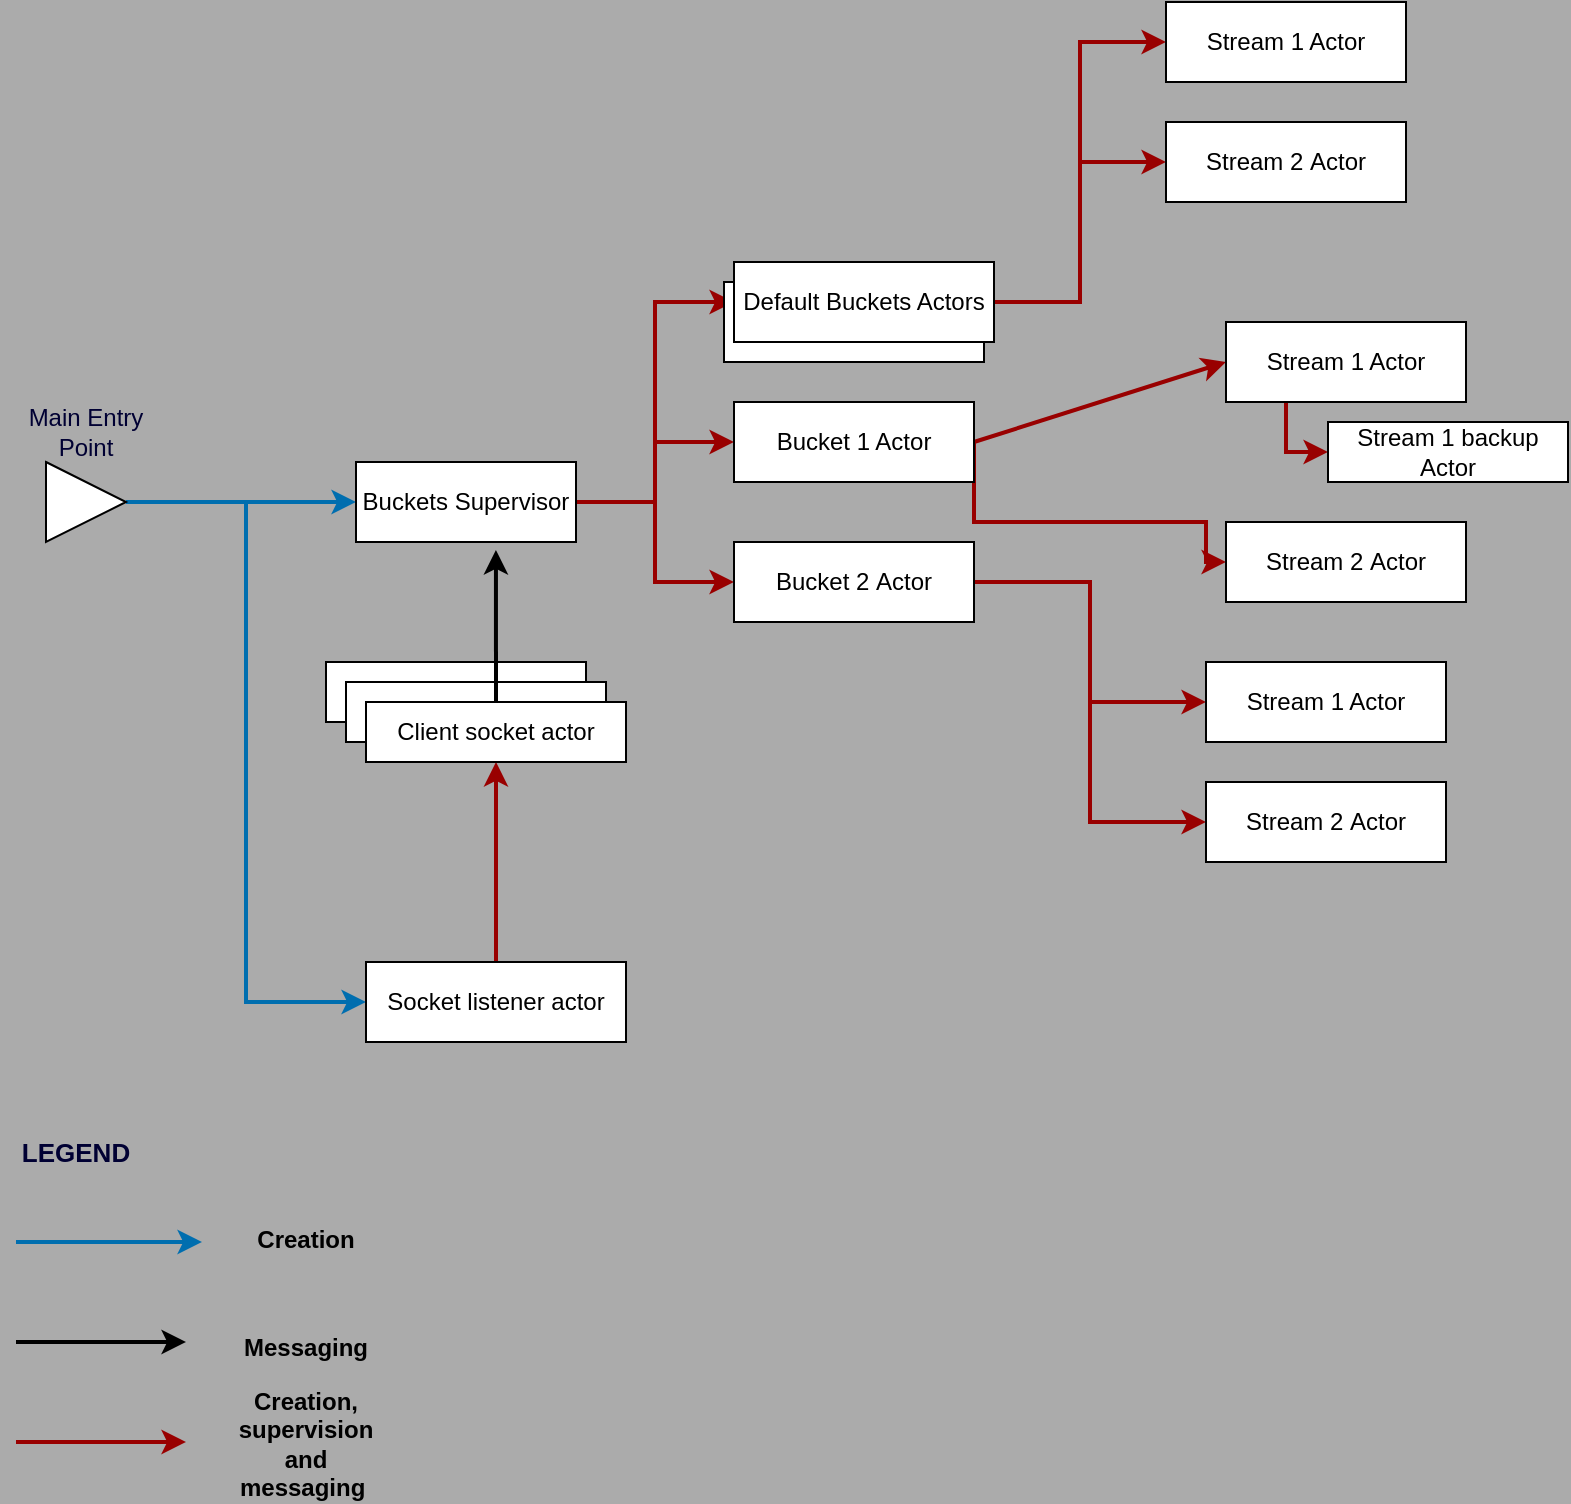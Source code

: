 <mxfile version="21.7.5" type="device">
  <diagram name="Page-1" id="FKYXNkp2JkVrQuyUJ2H_">
    <mxGraphModel dx="1434" dy="833" grid="1" gridSize="10" guides="1" tooltips="1" connect="1" arrows="1" fold="1" page="1" pageScale="1" pageWidth="850" pageHeight="1100" background="#ABABAB" math="0" shadow="0">
      <root>
        <mxCell id="0" />
        <mxCell id="1" parent="0" />
        <mxCell id="o_dSBUGspZbCZea4BZa2-9" style="edgeStyle=orthogonalEdgeStyle;rounded=0;orthogonalLoop=1;jettySize=auto;html=1;exitX=1;exitY=0.5;exitDx=0;exitDy=0;entryX=0;entryY=0.5;entryDx=0;entryDy=0;strokeWidth=2;strokeColor=#006EAF;fillColor=#1ba1e2;" parent="1" source="o_dSBUGspZbCZea4BZa2-1" target="o_dSBUGspZbCZea4BZa2-5" edge="1">
          <mxGeometry relative="1" as="geometry" />
        </mxCell>
        <mxCell id="o_dSBUGspZbCZea4BZa2-10" style="edgeStyle=orthogonalEdgeStyle;rounded=0;orthogonalLoop=1;jettySize=auto;html=1;exitX=1;exitY=0.5;exitDx=0;exitDy=0;entryX=0;entryY=0.5;entryDx=0;entryDy=0;strokeWidth=2;strokeColor=#006EAF;fillColor=#1ba1e2;" parent="1" source="o_dSBUGspZbCZea4BZa2-1" target="o_dSBUGspZbCZea4BZa2-6" edge="1">
          <mxGeometry relative="1" as="geometry" />
        </mxCell>
        <mxCell id="o_dSBUGspZbCZea4BZa2-1" value="" style="triangle;whiteSpace=wrap;html=1;" parent="1" vertex="1">
          <mxGeometry x="80" y="310" width="40" height="40" as="geometry" />
        </mxCell>
        <mxCell id="o_dSBUGspZbCZea4BZa2-2" value="Main Entry Point" style="text;html=1;align=center;verticalAlign=middle;whiteSpace=wrap;rounded=0;fontColor=#000033;" parent="1" vertex="1">
          <mxGeometry x="65" y="280" width="70" height="30" as="geometry" />
        </mxCell>
        <mxCell id="o_dSBUGspZbCZea4BZa2-16" style="edgeStyle=orthogonalEdgeStyle;rounded=0;orthogonalLoop=1;jettySize=auto;html=1;exitX=1;exitY=0.5;exitDx=0;exitDy=0;fillColor=#a20025;strokeColor=#990000;fontSize=12;strokeWidth=2;entryX=0;entryY=0.5;entryDx=0;entryDy=0;" parent="1" source="o_dSBUGspZbCZea4BZa2-20" target="o_dSBUGspZbCZea4BZa2-15" edge="1">
          <mxGeometry relative="1" as="geometry">
            <mxPoint x="320" y="220" as="sourcePoint" />
            <Array as="points">
              <mxPoint x="544" y="340" />
              <mxPoint x="660" y="340" />
            </Array>
          </mxGeometry>
        </mxCell>
        <mxCell id="iFhhm7Zu1a7hrqGpjYVN-1" style="edgeStyle=orthogonalEdgeStyle;rounded=0;orthogonalLoop=1;jettySize=auto;html=1;exitX=1;exitY=0.5;exitDx=0;exitDy=0;fontSize=12;strokeColor=#990000;strokeWidth=2;" parent="1" source="o_dSBUGspZbCZea4BZa2-5" target="o_dSBUGspZbCZea4BZa2-20" edge="1">
          <mxGeometry relative="1" as="geometry" />
        </mxCell>
        <mxCell id="iFhhm7Zu1a7hrqGpjYVN-2" style="edgeStyle=orthogonalEdgeStyle;rounded=0;orthogonalLoop=1;jettySize=auto;html=1;exitX=1;exitY=0.5;exitDx=0;exitDy=0;fontSize=12;strokeColor=#990000;strokeWidth=2;" parent="1" source="o_dSBUGspZbCZea4BZa2-5" target="o_dSBUGspZbCZea4BZa2-21" edge="1">
          <mxGeometry relative="1" as="geometry" />
        </mxCell>
        <mxCell id="iFhhm7Zu1a7hrqGpjYVN-5" style="edgeStyle=orthogonalEdgeStyle;rounded=0;orthogonalLoop=1;jettySize=auto;html=1;exitX=1;exitY=0.5;exitDx=0;exitDy=0;entryX=0;entryY=0.5;entryDx=0;entryDy=0;fontSize=12;strokeColor=#990000;strokeWidth=2;" parent="1" source="o_dSBUGspZbCZea4BZa2-5" target="iFhhm7Zu1a7hrqGpjYVN-4" edge="1">
          <mxGeometry relative="1" as="geometry" />
        </mxCell>
        <mxCell id="o_dSBUGspZbCZea4BZa2-5" value="Buckets Supervisor" style="rounded=0;whiteSpace=wrap;html=1;" parent="1" vertex="1">
          <mxGeometry x="235" y="310" width="110" height="40" as="geometry" />
        </mxCell>
        <mxCell id="cVJKMFFWYSYcRrzrft1k-4" style="edgeStyle=orthogonalEdgeStyle;rounded=0;orthogonalLoop=1;jettySize=auto;html=1;entryX=0.5;entryY=1;entryDx=0;entryDy=0;fontSize=12;strokeColor=#990000;strokeWidth=2;" parent="1" source="o_dSBUGspZbCZea4BZa2-6" target="cVJKMFFWYSYcRrzrft1k-3" edge="1">
          <mxGeometry relative="1" as="geometry" />
        </mxCell>
        <mxCell id="o_dSBUGspZbCZea4BZa2-6" value="Socket listener actor" style="rounded=0;whiteSpace=wrap;html=1;" parent="1" vertex="1">
          <mxGeometry x="240" y="560" width="130" height="40" as="geometry" />
        </mxCell>
        <mxCell id="o_dSBUGspZbCZea4BZa2-13" value="" style="endArrow=classic;html=1;rounded=0;exitX=1;exitY=0.5;exitDx=0;exitDy=0;entryX=0;entryY=0.5;entryDx=0;entryDy=0;fillColor=#a20025;strokeColor=#990000;fontSize=12;strokeWidth=2;" parent="1" source="o_dSBUGspZbCZea4BZa2-20" target="o_dSBUGspZbCZea4BZa2-14" edge="1">
          <mxGeometry width="50" height="50" relative="1" as="geometry">
            <mxPoint x="320" y="220" as="sourcePoint" />
            <mxPoint x="380" y="160" as="targetPoint" />
          </mxGeometry>
        </mxCell>
        <mxCell id="fxBXvjVRehnlm4PpmVWr-2" style="edgeStyle=orthogonalEdgeStyle;rounded=0;orthogonalLoop=1;jettySize=auto;html=1;exitX=0.25;exitY=1;exitDx=0;exitDy=0;entryX=0;entryY=0.5;entryDx=0;entryDy=0;fontSize=12;strokeColor=#990000;fillColor=#a20025;strokeWidth=2;" edge="1" parent="1" source="o_dSBUGspZbCZea4BZa2-14" target="fxBXvjVRehnlm4PpmVWr-1">
          <mxGeometry relative="1" as="geometry">
            <Array as="points">
              <mxPoint x="700" y="305" />
            </Array>
          </mxGeometry>
        </mxCell>
        <mxCell id="o_dSBUGspZbCZea4BZa2-14" value="Stream 1 Actor" style="rounded=0;whiteSpace=wrap;html=1;" parent="1" vertex="1">
          <mxGeometry x="670" y="240" width="120" height="40" as="geometry" />
        </mxCell>
        <mxCell id="o_dSBUGspZbCZea4BZa2-15" value="Stream 2&amp;nbsp;Actor" style="rounded=0;whiteSpace=wrap;html=1;" parent="1" vertex="1">
          <mxGeometry x="670" y="340" width="120" height="40" as="geometry" />
        </mxCell>
        <mxCell id="o_dSBUGspZbCZea4BZa2-20" value="Bucket 1 Actor" style="rounded=0;whiteSpace=wrap;html=1;" parent="1" vertex="1">
          <mxGeometry x="424" y="280" width="120" height="40" as="geometry" />
        </mxCell>
        <mxCell id="iFhhm7Zu1a7hrqGpjYVN-13" style="edgeStyle=orthogonalEdgeStyle;rounded=0;orthogonalLoop=1;jettySize=auto;html=1;exitX=1;exitY=0.5;exitDx=0;exitDy=0;entryX=0;entryY=0.5;entryDx=0;entryDy=0;fontSize=12;strokeColor=#990000;strokeWidth=2;" parent="1" source="o_dSBUGspZbCZea4BZa2-21" target="iFhhm7Zu1a7hrqGpjYVN-10" edge="1">
          <mxGeometry relative="1" as="geometry" />
        </mxCell>
        <mxCell id="iFhhm7Zu1a7hrqGpjYVN-14" style="edgeStyle=orthogonalEdgeStyle;rounded=0;orthogonalLoop=1;jettySize=auto;html=1;exitX=1;exitY=0.5;exitDx=0;exitDy=0;entryX=0;entryY=0.5;entryDx=0;entryDy=0;fontSize=12;strokeColor=#990000;strokeWidth=2;" parent="1" source="o_dSBUGspZbCZea4BZa2-21" target="iFhhm7Zu1a7hrqGpjYVN-11" edge="1">
          <mxGeometry relative="1" as="geometry" />
        </mxCell>
        <mxCell id="o_dSBUGspZbCZea4BZa2-21" value="Bucket 2&amp;nbsp;Actor" style="rounded=0;whiteSpace=wrap;html=1;" parent="1" vertex="1">
          <mxGeometry x="424" y="350" width="120" height="40" as="geometry" />
        </mxCell>
        <mxCell id="o_dSBUGspZbCZea4BZa2-26" style="edgeStyle=orthogonalEdgeStyle;rounded=0;orthogonalLoop=1;jettySize=auto;html=1;exitX=1;exitY=0.5;exitDx=0;exitDy=0;entryX=0;entryY=0.5;entryDx=0;entryDy=0;strokeWidth=2;strokeColor=#006EAF;fillColor=#1ba1e2;" parent="1" edge="1">
          <mxGeometry relative="1" as="geometry">
            <mxPoint x="65" y="700" as="sourcePoint" />
            <mxPoint x="158" y="700" as="targetPoint" />
          </mxGeometry>
        </mxCell>
        <mxCell id="o_dSBUGspZbCZea4BZa2-27" value="LEGEND" style="text;html=1;align=center;verticalAlign=middle;whiteSpace=wrap;rounded=0;fontColor=#000033;fontSize=13;fontStyle=1" parent="1" vertex="1">
          <mxGeometry x="65" y="640" width="60" height="30" as="geometry" />
        </mxCell>
        <mxCell id="o_dSBUGspZbCZea4BZa2-28" value="Creation" style="text;html=1;strokeColor=none;fillColor=none;align=center;verticalAlign=middle;whiteSpace=wrap;rounded=0;fontColor=#000000;fontStyle=1" parent="1" vertex="1">
          <mxGeometry x="180" y="684" width="60" height="30" as="geometry" />
        </mxCell>
        <mxCell id="o_dSBUGspZbCZea4BZa2-29" value="" style="endArrow=classic;html=1;rounded=0;strokeWidth=2;strokeColor=#000000;" parent="1" edge="1">
          <mxGeometry width="50" height="50" relative="1" as="geometry">
            <mxPoint x="65" y="750" as="sourcePoint" />
            <mxPoint x="150" y="750" as="targetPoint" />
          </mxGeometry>
        </mxCell>
        <mxCell id="o_dSBUGspZbCZea4BZa2-30" value="Messaging" style="text;html=1;strokeColor=none;fillColor=none;align=center;verticalAlign=middle;whiteSpace=wrap;rounded=0;fontColor=#000000;fontStyle=1" parent="1" vertex="1">
          <mxGeometry x="180" y="738" width="60" height="30" as="geometry" />
        </mxCell>
        <mxCell id="o_dSBUGspZbCZea4BZa2-31" value="" style="endArrow=classic;html=1;rounded=0;exitX=1;exitY=0.5;exitDx=0;exitDy=0;strokeColor=#990000;fontSize=12;strokeWidth=2;" parent="1" edge="1">
          <mxGeometry width="50" height="50" relative="1" as="geometry">
            <mxPoint x="65" y="800" as="sourcePoint" />
            <mxPoint x="150" y="800" as="targetPoint" />
          </mxGeometry>
        </mxCell>
        <mxCell id="o_dSBUGspZbCZea4BZa2-32" value="Creation, supervision and messaging&amp;nbsp;" style="text;html=1;strokeColor=none;fillColor=none;align=center;verticalAlign=middle;whiteSpace=wrap;rounded=0;fontColor=#000000;fontStyle=1" parent="1" vertex="1">
          <mxGeometry x="170" y="786" width="80" height="30" as="geometry" />
        </mxCell>
        <mxCell id="iFhhm7Zu1a7hrqGpjYVN-3" value="Bucket 2&amp;nbsp;Actor" style="rounded=0;whiteSpace=wrap;html=1;" parent="1" vertex="1">
          <mxGeometry x="419" y="220" width="130" height="40" as="geometry" />
        </mxCell>
        <mxCell id="iFhhm7Zu1a7hrqGpjYVN-8" style="edgeStyle=orthogonalEdgeStyle;rounded=0;orthogonalLoop=1;jettySize=auto;html=1;exitX=1;exitY=0.5;exitDx=0;exitDy=0;entryX=0;entryY=0.5;entryDx=0;entryDy=0;fillColor=#a20025;strokeColor=#990000;strokeWidth=2;fontSize=12;" parent="1" source="iFhhm7Zu1a7hrqGpjYVN-4" target="iFhhm7Zu1a7hrqGpjYVN-6" edge="1">
          <mxGeometry relative="1" as="geometry" />
        </mxCell>
        <mxCell id="iFhhm7Zu1a7hrqGpjYVN-9" style="edgeStyle=orthogonalEdgeStyle;rounded=0;orthogonalLoop=1;jettySize=auto;html=1;exitX=1;exitY=0.5;exitDx=0;exitDy=0;entryX=0;entryY=0.5;entryDx=0;entryDy=0;fillColor=#a20025;strokeColor=#990000;strokeWidth=2;fontSize=12;" parent="1" source="iFhhm7Zu1a7hrqGpjYVN-4" target="iFhhm7Zu1a7hrqGpjYVN-7" edge="1">
          <mxGeometry relative="1" as="geometry" />
        </mxCell>
        <mxCell id="iFhhm7Zu1a7hrqGpjYVN-4" value="Default Buckets Actors" style="rounded=0;whiteSpace=wrap;html=1;" parent="1" vertex="1">
          <mxGeometry x="424" y="210" width="130" height="40" as="geometry" />
        </mxCell>
        <mxCell id="iFhhm7Zu1a7hrqGpjYVN-6" value="Stream 1 Actor" style="rounded=0;whiteSpace=wrap;html=1;" parent="1" vertex="1">
          <mxGeometry x="640" y="80" width="120" height="40" as="geometry" />
        </mxCell>
        <mxCell id="iFhhm7Zu1a7hrqGpjYVN-7" value="Stream 2&amp;nbsp;Actor" style="rounded=0;whiteSpace=wrap;html=1;" parent="1" vertex="1">
          <mxGeometry x="640" y="140" width="120" height="40" as="geometry" />
        </mxCell>
        <mxCell id="iFhhm7Zu1a7hrqGpjYVN-10" value="Stream 1 Actor" style="rounded=0;whiteSpace=wrap;html=1;" parent="1" vertex="1">
          <mxGeometry x="660" y="410" width="120" height="40" as="geometry" />
        </mxCell>
        <mxCell id="iFhhm7Zu1a7hrqGpjYVN-11" value="Stream 2&amp;nbsp;Actor" style="rounded=0;whiteSpace=wrap;html=1;" parent="1" vertex="1">
          <mxGeometry x="660" y="470" width="120" height="40" as="geometry" />
        </mxCell>
        <mxCell id="cVJKMFFWYSYcRrzrft1k-8" value="" style="group" parent="1" vertex="1" connectable="0">
          <mxGeometry x="220" y="410" width="150" height="50" as="geometry" />
        </mxCell>
        <mxCell id="cVJKMFFWYSYcRrzrft1k-1" value="Client socket actor" style="rounded=0;whiteSpace=wrap;html=1;movable=1;resizable=1;rotatable=1;deletable=1;editable=1;locked=0;connectable=1;" parent="cVJKMFFWYSYcRrzrft1k-8" vertex="1">
          <mxGeometry width="130" height="30" as="geometry" />
        </mxCell>
        <mxCell id="cVJKMFFWYSYcRrzrft1k-2" value="Client socket actor" style="rounded=0;whiteSpace=wrap;html=1;movable=1;resizable=1;rotatable=1;deletable=1;editable=1;locked=0;connectable=1;" parent="cVJKMFFWYSYcRrzrft1k-8" vertex="1">
          <mxGeometry x="10" y="10" width="130" height="30" as="geometry" />
        </mxCell>
        <mxCell id="cVJKMFFWYSYcRrzrft1k-3" value="Client socket actor" style="rounded=0;whiteSpace=wrap;html=1;movable=1;resizable=1;rotatable=1;deletable=1;editable=1;locked=0;connectable=1;" parent="cVJKMFFWYSYcRrzrft1k-8" vertex="1">
          <mxGeometry x="20" y="20" width="130" height="30" as="geometry" />
        </mxCell>
        <mxCell id="cVJKMFFWYSYcRrzrft1k-9" style="edgeStyle=orthogonalEdgeStyle;rounded=0;orthogonalLoop=1;jettySize=auto;html=1;exitX=0.5;exitY=0;exitDx=0;exitDy=0;entryX=0.636;entryY=1.1;entryDx=0;entryDy=0;entryPerimeter=0;strokeColor=#000000;strokeWidth=2;curved=1;" parent="1" source="cVJKMFFWYSYcRrzrft1k-3" target="o_dSBUGspZbCZea4BZa2-5" edge="1">
          <mxGeometry relative="1" as="geometry" />
        </mxCell>
        <mxCell id="fxBXvjVRehnlm4PpmVWr-1" value="Stream 1 backup Actor" style="rounded=0;whiteSpace=wrap;html=1;" vertex="1" parent="1">
          <mxGeometry x="721" y="290" width="120" height="30" as="geometry" />
        </mxCell>
      </root>
    </mxGraphModel>
  </diagram>
</mxfile>
